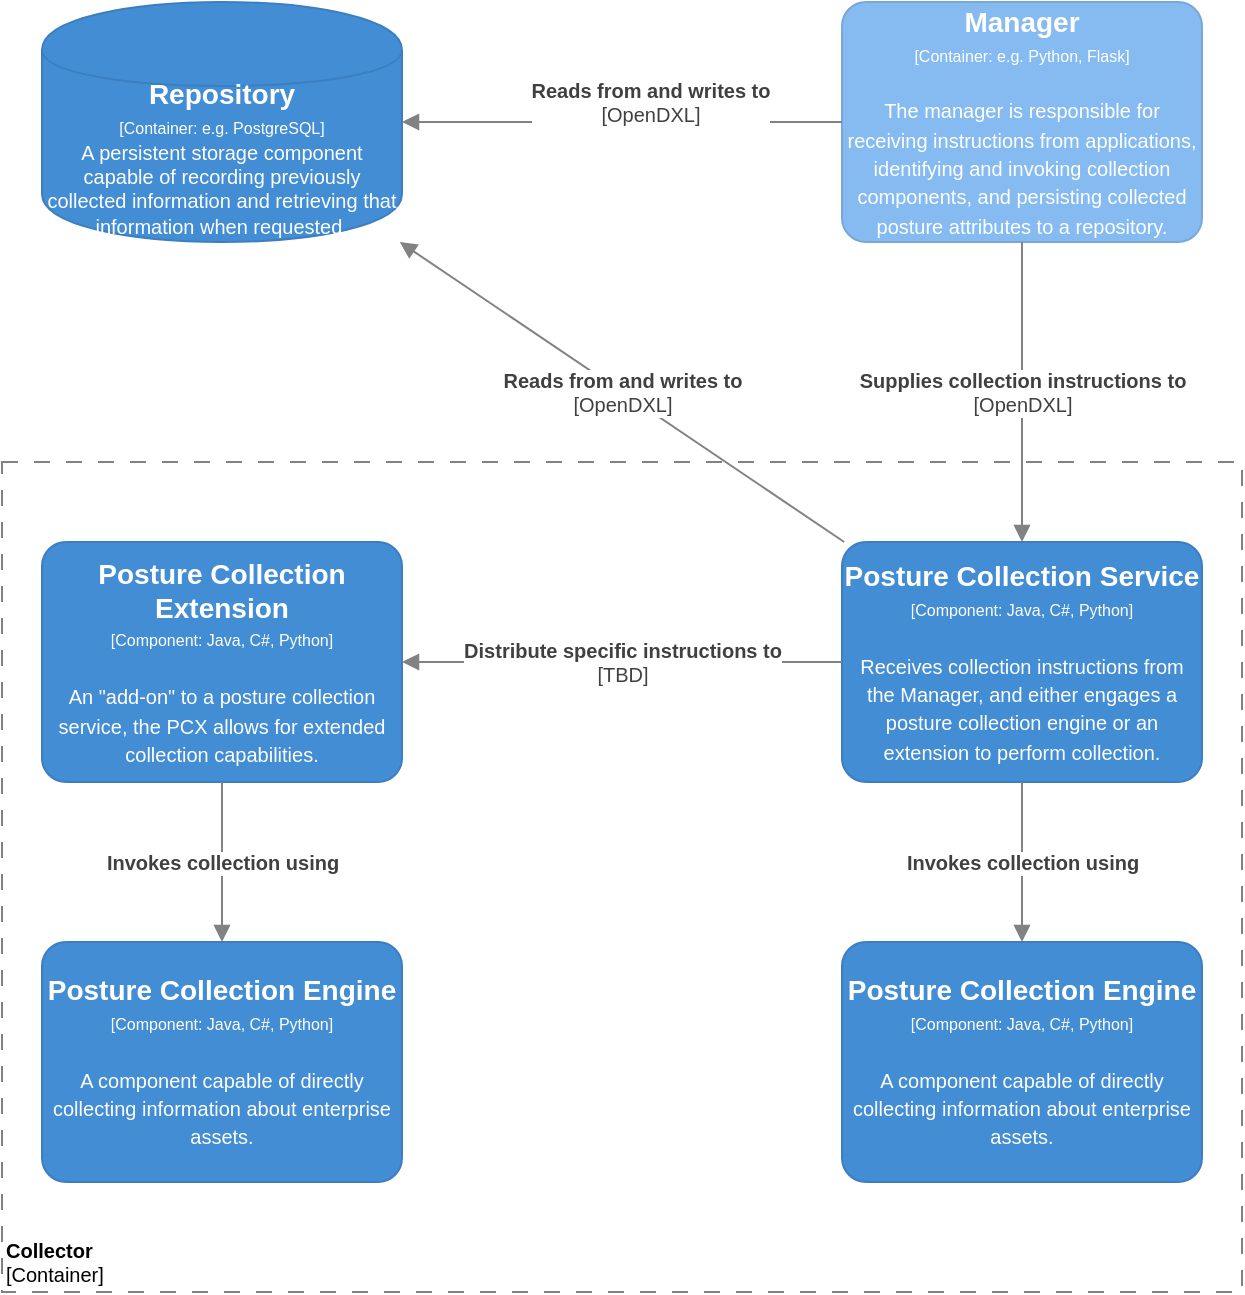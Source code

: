 <mxfile version="13.9.9" type="device"><diagram id="Hi5DJu9hpjOhU4L-1nYH" name="Page-1"><mxGraphModel dx="1038" dy="607" grid="1" gridSize="10" guides="1" tooltips="1" connect="1" arrows="1" fold="1" page="1" pageScale="1" pageWidth="850" pageHeight="1100" math="0" shadow="0"><root><mxCell id="0"/><mxCell id="1" parent="0"/><object label="&lt;font style=&quot;font-size: 10px&quot;&gt;&lt;b&gt;Collector&lt;br&gt;&lt;/b&gt;[Container]&lt;/font&gt;" placeholders="1" name="Container Name" id="QiEPmHNPc2wEeexQ9wfS-2"><mxCell style="rounded=0;whiteSpace=wrap;html=1;strokeColor=#828282;fillColor=none;fontColor=#000000;align=left;labelPosition=center;verticalLabelPosition=middle;verticalAlign=bottom;dashed=1;strokeWidth=1;perimeterSpacing=0;spacing=2;spacingTop=0;fontSize=10;dashPattern=8 8;container=0;" parent="1" vertex="1"><mxGeometry x="60" y="250" width="620" height="415" as="geometry"><mxRectangle x="560" y="40" width="110" height="30" as="alternateBounds"/></mxGeometry></mxCell></object><object label="&lt;div&gt;&lt;span style=&quot;font-size: 14px&quot;&gt;&lt;b&gt;Posture Collection Service&lt;/b&gt;&lt;/span&gt;&lt;/div&gt;&lt;div&gt;&lt;span style=&quot;font-size: 8px&quot;&gt;[Component: Java, C#, Python]&lt;/span&gt;&lt;/div&gt;&lt;div&gt;&lt;span style=&quot;font-size: 8px&quot;&gt;&lt;br&gt;&lt;/span&gt;&lt;/div&gt;&lt;div&gt;&lt;font size=&quot;1&quot;&gt;Receives collection instructions from the Manager, and either engages a posture collection engine or an extension to perform collection.&lt;/font&gt;&lt;/div&gt;" placeholders="1" name="Component Name" technology="e.g. Spring Bean" description="Description" id="QiEPmHNPc2wEeexQ9wfS-1"><mxCell style="rounded=1;whiteSpace=wrap;html=1;fillColor=#438DD5;fontColor=#ffffff;strokeColor=#3C7FC0;resizable=0;arcSize=10;" parent="1" vertex="1"><mxGeometry x="480" y="290" width="180" height="120" as="geometry"/></mxCell></object><object label="&lt;div&gt;&lt;span style=&quot;font-size: 14px&quot;&gt;&lt;b&gt;Posture Collection Extension&lt;/b&gt;&lt;/span&gt;&lt;/div&gt;&lt;div&gt;&lt;span style=&quot;font-size: 8px&quot;&gt;[Component: Java, C#, Python]&lt;/span&gt;&lt;/div&gt;&lt;div&gt;&lt;span style=&quot;font-size: 8px&quot;&gt;&lt;br&gt;&lt;/span&gt;&lt;/div&gt;&lt;div&gt;&lt;font size=&quot;1&quot;&gt;An &quot;add-on&quot; to a posture collection service, the PCX allows for extended collection capabilities.&lt;/font&gt;&lt;/div&gt;" placeholders="1" name="Component Name" technology="e.g. Spring Bean" description="Description" id="QiEPmHNPc2wEeexQ9wfS-3"><mxCell style="rounded=1;whiteSpace=wrap;html=1;fillColor=#438DD5;fontColor=#ffffff;strokeColor=#3C7FC0;resizable=0;arcSize=10;" parent="1" vertex="1"><mxGeometry x="80" y="290" width="180" height="120" as="geometry"/></mxCell></object><object label="&lt;div&gt;&lt;span style=&quot;font-size: 14px&quot;&gt;&lt;b&gt;Posture Collection Engine&lt;/b&gt;&lt;/span&gt;&lt;/div&gt;&lt;div&gt;&lt;span style=&quot;font-size: 8px&quot;&gt;[Component: Java, C#, Python]&lt;/span&gt;&lt;br&gt;&lt;/div&gt;&lt;div&gt;&lt;span style=&quot;font-size: 8px&quot;&gt;&lt;br&gt;&lt;/span&gt;&lt;/div&gt;&lt;div&gt;&lt;font size=&quot;1&quot;&gt;A component capable of directly collecting information about enterprise assets.&lt;/font&gt;&lt;/div&gt;" placeholders="1" name="Component Name" technology="e.g. Spring Bean" description="Description" id="QiEPmHNPc2wEeexQ9wfS-4"><mxCell style="rounded=1;whiteSpace=wrap;html=1;fillColor=#438DD5;fontColor=#ffffff;strokeColor=#3C7FC0;resizable=0;arcSize=10;" parent="1" vertex="1"><mxGeometry x="480" y="490" width="180" height="120" as="geometry"/></mxCell></object><object label="&lt;div style=&quot;color: rgb(255 , 255 , 255)&quot;&gt;&lt;span style=&quot;font-size: 14px&quot;&gt;&lt;b&gt;Repository&lt;/b&gt;&lt;/span&gt;&lt;/div&gt;&lt;div style=&quot;color: rgb(255 , 255 , 255) ; font-size: 12px&quot;&gt;&lt;font style=&quot;font-size: 8px&quot;&gt;[Container: %technology%]&lt;/font&gt;&lt;/div&gt;&lt;div style=&quot;color: rgb(255 , 255 , 255) ; font-size: 8px&quot;&gt;&lt;font style=&quot;font-size: 10px&quot;&gt;A persistent storage component capable of recording previously collected information and retrieving that information when requested&lt;/font&gt;&lt;span style=&quot;font-size: 11px&quot;&gt;.&lt;/span&gt;&lt;br&gt;&lt;/div&gt;" placeholders="1" name="Container Name" description="Description" technology="e.g. PostgreSQL" id="QiEPmHNPc2wEeexQ9wfS-5"><mxCell style="shape=cylinder;whiteSpace=wrap;html=1;boundedLbl=1;backgroundOutline=1;strokeColor=#3C7FC0;fillColor=#438DD5;fontSize=12;fontColor=#ffffff;align=center;resizable=0;rounded=0;" parent="1" vertex="1"><mxGeometry x="80" y="20" width="180" height="120" as="geometry"/></mxCell></object><object label="&lt;div&gt;&lt;span style=&quot;font-size: 14px&quot;&gt;&lt;b&gt;Manager&lt;/b&gt;&lt;/span&gt;&lt;/div&gt;&lt;div&gt;&lt;span style=&quot;font-size: 8px&quot;&gt;[Container: %technology%]&lt;/span&gt;&lt;/div&gt;&lt;div&gt;&lt;span style=&quot;font-size: 8px&quot;&gt;&lt;br&gt;&lt;/span&gt;&lt;/div&gt;&lt;div&gt;&lt;span style=&quot;font-size: x-small&quot;&gt;The manager is responsible for receiving instructions from applications, identifying and invoking collection components, and persisting collected posture attributes to a repository.&lt;/span&gt;&lt;br&gt;&lt;/div&gt;" placeholders="1" name="Container Name" technology="e.g. Python, Flask" description="Description" id="QiEPmHNPc2wEeexQ9wfS-6"><mxCell style="rounded=1;whiteSpace=wrap;html=1;fillColor=#85BBF0;fontColor=#ffffff;strokeColor=#78A8D8;resizable=0;arcSize=10;" parent="1" vertex="1"><mxGeometry x="480" y="20" width="180" height="120" as="geometry"/></mxCell></object><object label="&lt;span style=&quot;font-size: 10px&quot;&gt;&lt;b&gt;Reads from and writes to&lt;/b&gt;&lt;br&gt;[OpenDXL]&lt;br&gt;&lt;/span&gt;" placeholders="1" name="Data Flow Item Name" technology="HTTP" id="QiEPmHNPc2wEeexQ9wfS-9"><mxCell style="endArrow=block;html=1;fontSize=10;fontColor=#404040;strokeWidth=1;endFill=1;strokeColor=#828282;elbow=vertical;" parent="1" source="QiEPmHNPc2wEeexQ9wfS-6" target="QiEPmHNPc2wEeexQ9wfS-5" edge="1"><mxGeometry x="-0.125" y="-10" width="50" height="50" relative="1" as="geometry"><mxPoint x="340" y="90" as="sourcePoint"/><mxPoint x="540" y="90" as="targetPoint"/><mxPoint as="offset"/></mxGeometry></mxCell></object><object label="&lt;span style=&quot;font-size: 10px&quot;&gt;&lt;b&gt;Reads from and writes to&lt;/b&gt;&lt;br&gt;[OpenDXL]&lt;br&gt;&lt;/span&gt;" placeholders="1" name="Data Flow Item Name" technology="HTTP" id="QiEPmHNPc2wEeexQ9wfS-10"><mxCell style="endArrow=block;html=1;fontSize=10;fontColor=#404040;strokeWidth=1;endFill=1;strokeColor=#828282;elbow=vertical;" parent="1" source="QiEPmHNPc2wEeexQ9wfS-1" target="QiEPmHNPc2wEeexQ9wfS-5" edge="1"><mxGeometry width="50" height="50" relative="1" as="geometry"><mxPoint x="242.5" y="270" as="sourcePoint"/><mxPoint x="187.5" y="150" as="targetPoint"/></mxGeometry></mxCell></object><object label="&lt;span style=&quot;font-size: 10px&quot;&gt;&lt;b&gt;Invokes collection using&lt;/b&gt;&lt;br&gt;&lt;/span&gt;" placeholders="1" name="Data Flow Item Name" technology="HTTP" id="QiEPmHNPc2wEeexQ9wfS-11"><mxCell style="endArrow=block;html=1;fontSize=10;fontColor=#404040;strokeWidth=1;endFill=1;strokeColor=#828282;elbow=vertical;" parent="1" source="QiEPmHNPc2wEeexQ9wfS-1" target="QiEPmHNPc2wEeexQ9wfS-4" edge="1"><mxGeometry width="50" height="50" relative="1" as="geometry"><mxPoint x="260" y="470" as="sourcePoint"/><mxPoint x="460" y="470" as="targetPoint"/></mxGeometry></mxCell></object><object label="&lt;span style=&quot;font-size: 10px&quot;&gt;&lt;b&gt;Distribute specific instructions to&lt;/b&gt;&lt;br&gt;[TBD]&lt;br&gt;&lt;/span&gt;" placeholders="1" name="Data Flow Item Name" technology="HTTP" id="QiEPmHNPc2wEeexQ9wfS-12"><mxCell style="endArrow=block;html=1;fontSize=10;fontColor=#404040;strokeWidth=1;endFill=1;strokeColor=#828282;elbow=vertical;" parent="1" source="QiEPmHNPc2wEeexQ9wfS-1" target="QiEPmHNPc2wEeexQ9wfS-3" edge="1"><mxGeometry width="50" height="50" relative="1" as="geometry"><mxPoint x="330" y="330" as="sourcePoint"/><mxPoint x="530" y="330" as="targetPoint"/></mxGeometry></mxCell></object><object label="&lt;div&gt;&lt;span style=&quot;font-size: 14px&quot;&gt;&lt;b&gt;Posture Collection Engine&lt;/b&gt;&lt;/span&gt;&lt;/div&gt;&lt;div&gt;&lt;span style=&quot;font-size: 8px&quot;&gt;[Component: Java, C#, Python]&lt;/span&gt;&lt;br&gt;&lt;/div&gt;&lt;div&gt;&lt;span style=&quot;font-size: 8px&quot;&gt;&lt;br&gt;&lt;/span&gt;&lt;/div&gt;&lt;div&gt;&lt;font size=&quot;1&quot;&gt;A component capable of directly collecting information about enterprise assets.&lt;/font&gt;&lt;/div&gt;" placeholders="1" name="Component Name" technology="e.g. Spring Bean" description="Description" id="QiEPmHNPc2wEeexQ9wfS-14"><mxCell style="rounded=1;whiteSpace=wrap;html=1;fillColor=#438DD5;fontColor=#ffffff;strokeColor=#3C7FC0;resizable=0;arcSize=10;" parent="1" vertex="1"><mxGeometry x="80" y="490" width="180" height="120" as="geometry"/></mxCell></object><object label="&lt;span style=&quot;font-size: 10px&quot;&gt;&lt;b&gt;Invokes collection using&lt;/b&gt;&lt;br&gt;&lt;/span&gt;" placeholders="1" name="Data Flow Item Name" technology="HTTP" id="QiEPmHNPc2wEeexQ9wfS-15"><mxCell style="endArrow=block;html=1;fontSize=10;fontColor=#404040;strokeWidth=1;endFill=1;strokeColor=#828282;elbow=vertical;" parent="1" source="QiEPmHNPc2wEeexQ9wfS-3" target="QiEPmHNPc2wEeexQ9wfS-14" edge="1"><mxGeometry width="50" height="50" relative="1" as="geometry"><mxPoint x="580" y="420" as="sourcePoint"/><mxPoint x="580" y="500" as="targetPoint"/></mxGeometry></mxCell></object><object label="&lt;b&gt;Supplies collection instructions to&lt;br&gt;&lt;/b&gt;[OpenDXL]&lt;span style=&quot;font-size: 10px&quot;&gt;&lt;br&gt;&lt;/span&gt;" placeholders="1" name="Data Flow Item Name" technology="HTTP" id="QiEPmHNPc2wEeexQ9wfS-16"><mxCell style="endArrow=block;html=1;fontSize=10;fontColor=#404040;strokeWidth=1;endFill=1;strokeColor=#828282;elbow=vertical;" parent="1" source="QiEPmHNPc2wEeexQ9wfS-6" target="QiEPmHNPc2wEeexQ9wfS-1" edge="1"><mxGeometry width="50" height="50" relative="1" as="geometry"><mxPoint x="600" y="170" as="sourcePoint"/><mxPoint x="800" y="170" as="targetPoint"/><Array as="points"/></mxGeometry></mxCell></object></root></mxGraphModel></diagram></mxfile>